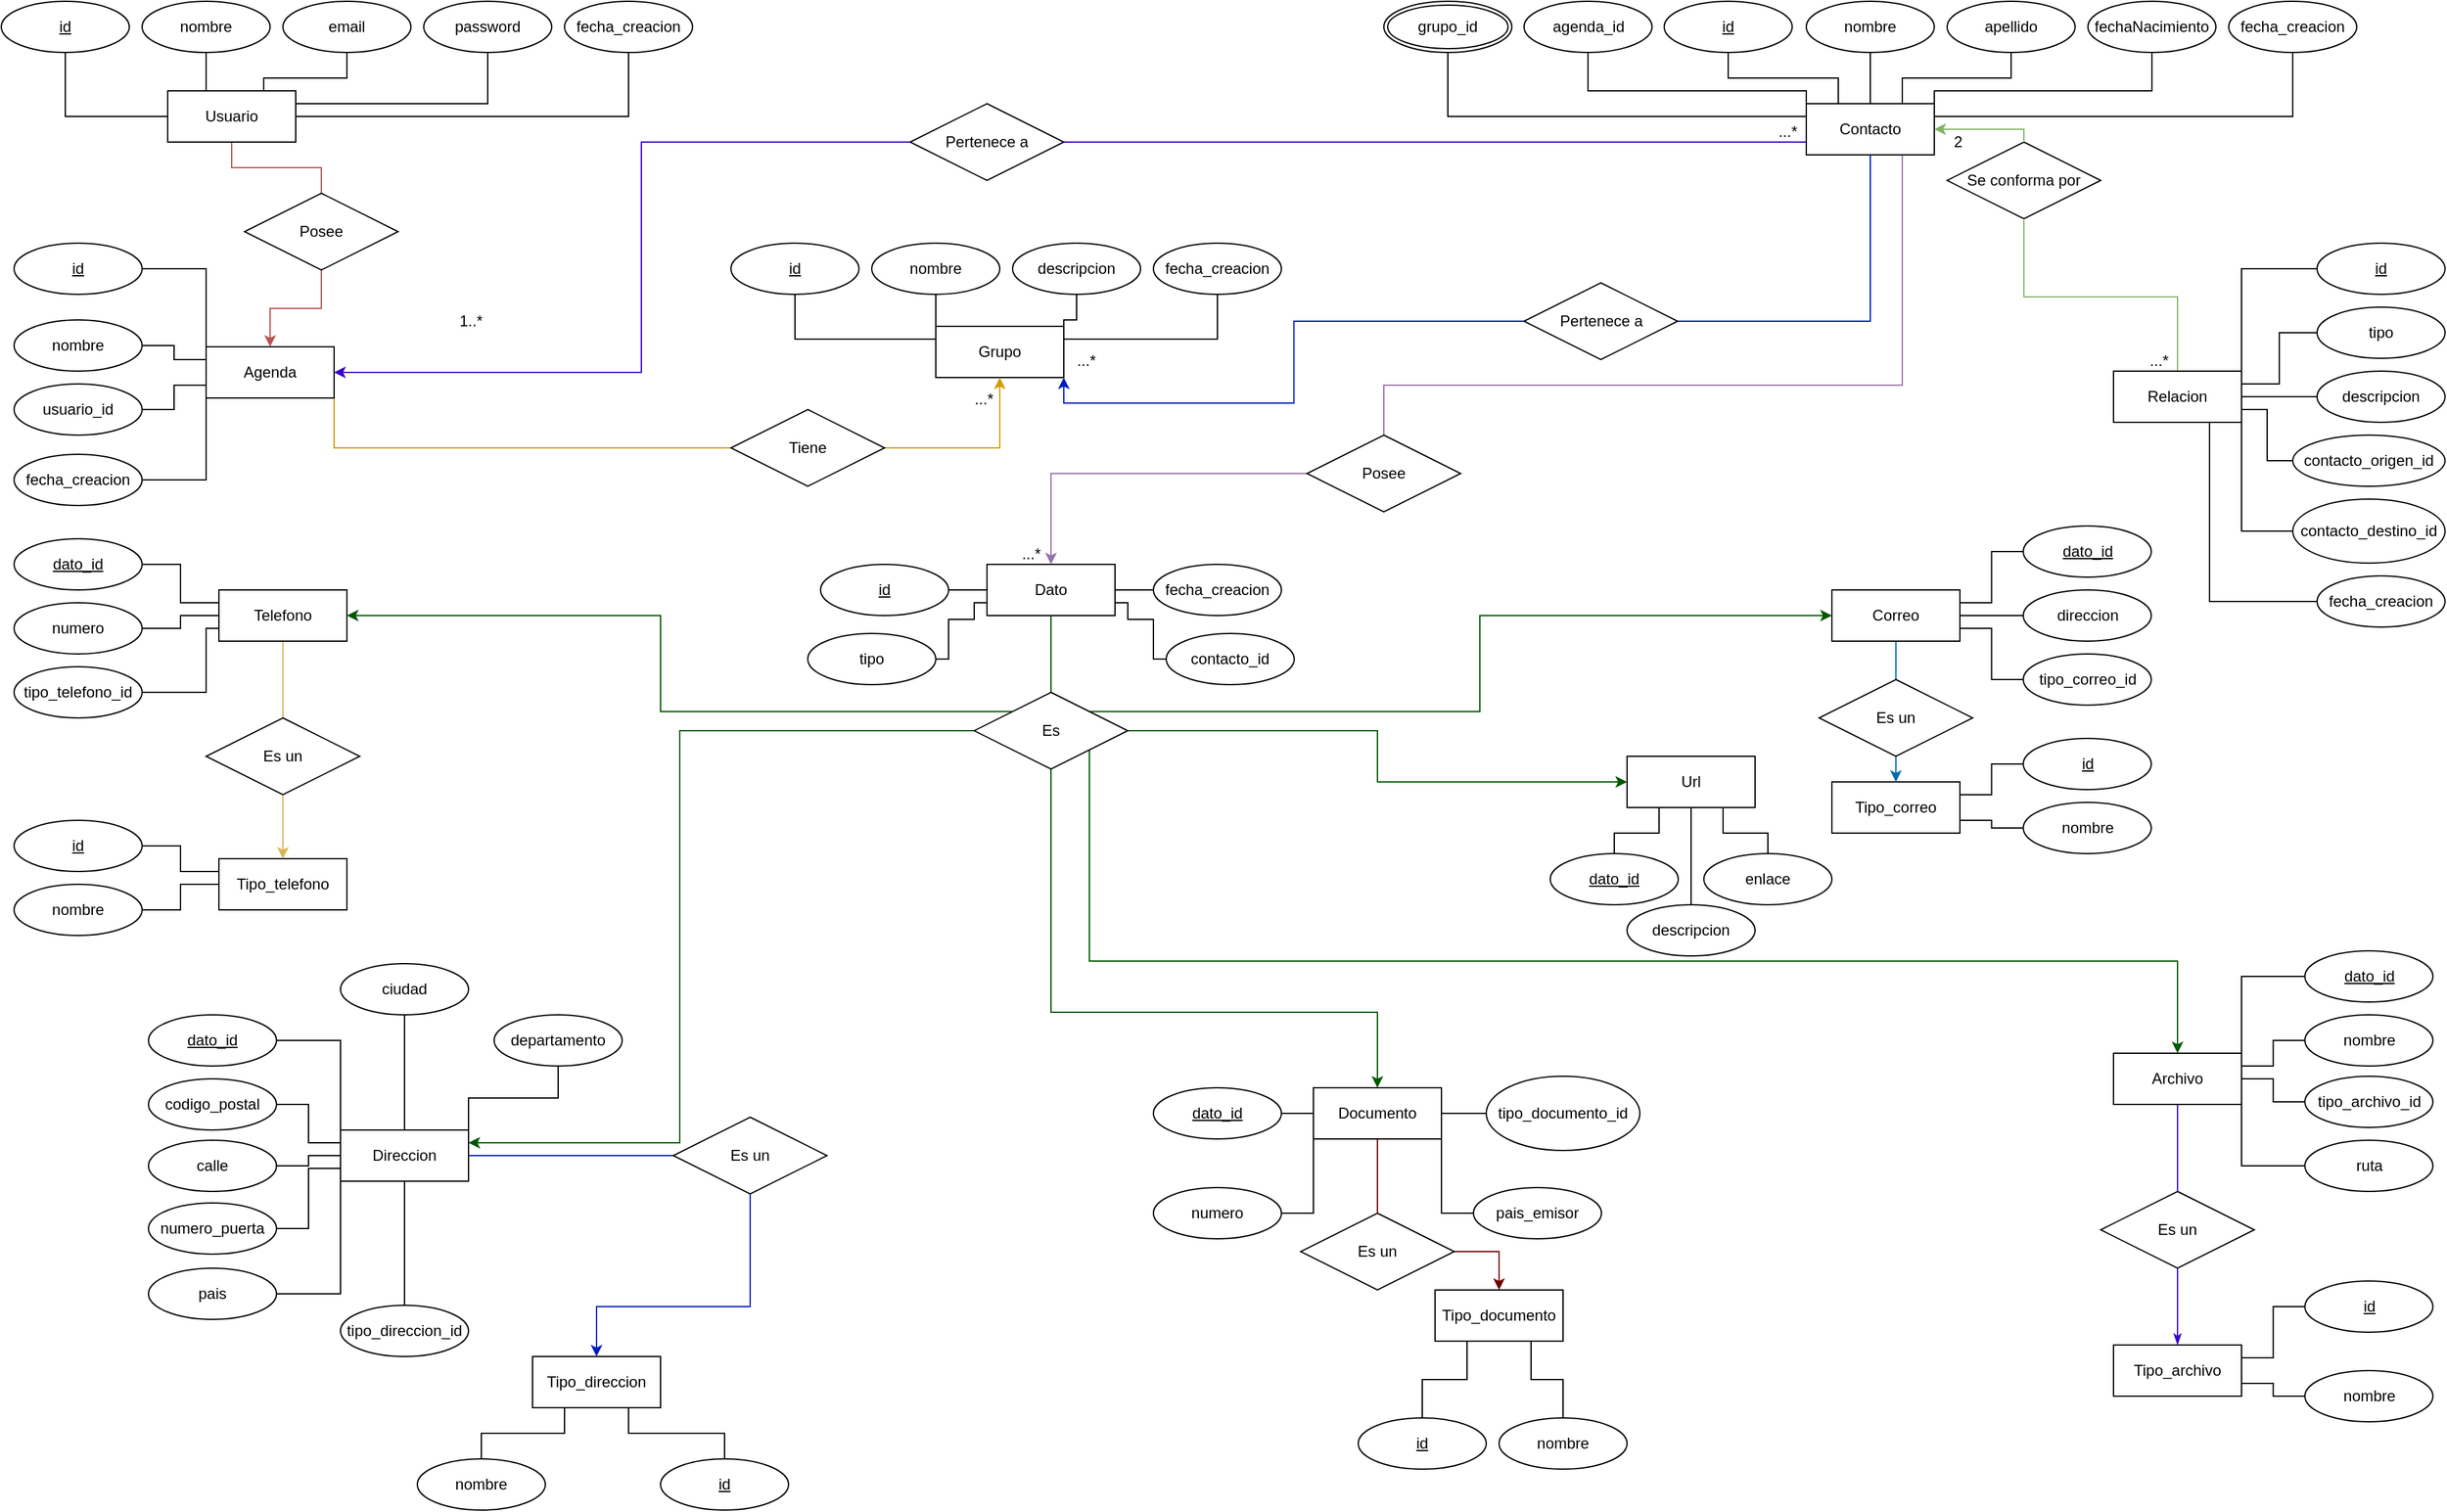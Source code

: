 <mxfile version="25.0.3">
  <diagram name="Página-1" id="xzADpgVo_dkYDp3r1AgU">
    <mxGraphModel dx="1366" dy="743" grid="1" gridSize="10" guides="1" tooltips="1" connect="1" arrows="1" fold="1" page="1" pageScale="1" pageWidth="1920" pageHeight="1200" math="0" shadow="0">
      <root>
        <mxCell id="0" />
        <mxCell id="1" parent="0" />
        <mxCell id="diiy5bji2r4iPWg2NNT_-10" style="edgeStyle=orthogonalEdgeStyle;rounded=0;orthogonalLoop=1;jettySize=auto;html=1;entryX=0.5;entryY=1;entryDx=0;entryDy=0;endArrow=none;endFill=0;" parent="1" source="diiy5bji2r4iPWg2NNT_-1" target="AHOMxlqq0fCrgZioV2p9-6" edge="1">
          <mxGeometry relative="1" as="geometry">
            <mxPoint x="190" y="60" as="targetPoint" />
          </mxGeometry>
        </mxCell>
        <mxCell id="diiy5bji2r4iPWg2NNT_-28" style="edgeStyle=orthogonalEdgeStyle;rounded=0;orthogonalLoop=1;jettySize=auto;html=1;exitX=0.5;exitY=1;exitDx=0;exitDy=0;endArrow=none;endFill=0;fillColor=#f8cecc;strokeColor=#b85450;" parent="1" source="diiy5bji2r4iPWg2NNT_-1" target="diiy5bji2r4iPWg2NNT_-27" edge="1">
          <mxGeometry relative="1" as="geometry" />
        </mxCell>
        <mxCell id="syevmmtqYLsKNkqVvPug-7" style="edgeStyle=orthogonalEdgeStyle;rounded=0;orthogonalLoop=1;jettySize=auto;html=1;exitX=0.25;exitY=0;exitDx=0;exitDy=0;entryX=0.5;entryY=1;entryDx=0;entryDy=0;endArrow=none;endFill=0;" edge="1" parent="1" source="diiy5bji2r4iPWg2NNT_-1" target="diiy5bji2r4iPWg2NNT_-5">
          <mxGeometry relative="1" as="geometry" />
        </mxCell>
        <mxCell id="syevmmtqYLsKNkqVvPug-9" style="edgeStyle=orthogonalEdgeStyle;rounded=0;orthogonalLoop=1;jettySize=auto;html=1;exitX=0.75;exitY=0;exitDx=0;exitDy=0;endArrow=none;endFill=0;" edge="1" parent="1" source="diiy5bji2r4iPWg2NNT_-1" target="diiy5bji2r4iPWg2NNT_-4">
          <mxGeometry relative="1" as="geometry">
            <Array as="points">
              <mxPoint x="205" y="70" />
              <mxPoint x="270" y="70" />
            </Array>
          </mxGeometry>
        </mxCell>
        <mxCell id="syevmmtqYLsKNkqVvPug-10" style="edgeStyle=orthogonalEdgeStyle;rounded=0;orthogonalLoop=1;jettySize=auto;html=1;exitX=1;exitY=0.25;exitDx=0;exitDy=0;entryX=0.5;entryY=1;entryDx=0;entryDy=0;endArrow=none;endFill=0;" edge="1" parent="1" source="diiy5bji2r4iPWg2NNT_-1" target="diiy5bji2r4iPWg2NNT_-3">
          <mxGeometry relative="1" as="geometry" />
        </mxCell>
        <mxCell id="syevmmtqYLsKNkqVvPug-11" style="edgeStyle=orthogonalEdgeStyle;rounded=0;orthogonalLoop=1;jettySize=auto;html=1;exitX=1;exitY=0.5;exitDx=0;exitDy=0;entryX=0.5;entryY=1;entryDx=0;entryDy=0;endArrow=none;endFill=0;" edge="1" parent="1" source="diiy5bji2r4iPWg2NNT_-1" target="ktZHlVTQB4umDeRRJF_m-5">
          <mxGeometry relative="1" as="geometry" />
        </mxCell>
        <mxCell id="diiy5bji2r4iPWg2NNT_-1" value="Usuario" style="whiteSpace=wrap;html=1;align=center;" parent="1" vertex="1">
          <mxGeometry x="130" y="80" width="100" height="40" as="geometry" />
        </mxCell>
        <mxCell id="diiy5bji2r4iPWg2NNT_-3" value="password" style="ellipse;whiteSpace=wrap;html=1;align=center;" parent="1" vertex="1">
          <mxGeometry x="330" y="10" width="100" height="40" as="geometry" />
        </mxCell>
        <mxCell id="diiy5bji2r4iPWg2NNT_-4" value="email" style="ellipse;whiteSpace=wrap;html=1;align=center;" parent="1" vertex="1">
          <mxGeometry x="220" y="10" width="100" height="40" as="geometry" />
        </mxCell>
        <mxCell id="diiy5bji2r4iPWg2NNT_-5" value="nombre" style="ellipse;whiteSpace=wrap;html=1;align=center;" parent="1" vertex="1">
          <mxGeometry x="110" y="10" width="100" height="40" as="geometry" />
        </mxCell>
        <mxCell id="ktZHlVTQB4umDeRRJF_m-36" style="edgeStyle=orthogonalEdgeStyle;rounded=0;orthogonalLoop=1;jettySize=auto;html=1;exitX=1;exitY=1;exitDx=0;exitDy=0;entryX=0;entryY=0.5;entryDx=0;entryDy=0;fillColor=#ffe6cc;strokeColor=#d79b00;endArrow=none;endFill=0;" parent="1" source="diiy5bji2r4iPWg2NNT_-18" target="ktZHlVTQB4umDeRRJF_m-35" edge="1">
          <mxGeometry relative="1" as="geometry" />
        </mxCell>
        <mxCell id="syevmmtqYLsKNkqVvPug-24" style="edgeStyle=orthogonalEdgeStyle;rounded=0;orthogonalLoop=1;jettySize=auto;html=1;exitX=0;exitY=0;exitDx=0;exitDy=0;entryX=1;entryY=0.5;entryDx=0;entryDy=0;endArrow=none;endFill=0;" edge="1" parent="1" source="diiy5bji2r4iPWg2NNT_-18" target="AHOMxlqq0fCrgZioV2p9-7">
          <mxGeometry relative="1" as="geometry" />
        </mxCell>
        <mxCell id="syevmmtqYLsKNkqVvPug-25" style="edgeStyle=orthogonalEdgeStyle;rounded=0;orthogonalLoop=1;jettySize=auto;html=1;exitX=0;exitY=0.25;exitDx=0;exitDy=0;entryX=1;entryY=0.5;entryDx=0;entryDy=0;endArrow=none;endFill=0;" edge="1" parent="1" source="diiy5bji2r4iPWg2NNT_-18" target="diiy5bji2r4iPWg2NNT_-22">
          <mxGeometry relative="1" as="geometry" />
        </mxCell>
        <mxCell id="syevmmtqYLsKNkqVvPug-26" style="edgeStyle=orthogonalEdgeStyle;rounded=0;orthogonalLoop=1;jettySize=auto;html=1;exitX=0;exitY=0.75;exitDx=0;exitDy=0;entryX=1;entryY=0.5;entryDx=0;entryDy=0;endArrow=none;endFill=0;" edge="1" parent="1" source="diiy5bji2r4iPWg2NNT_-18" target="diiy5bji2r4iPWg2NNT_-21">
          <mxGeometry relative="1" as="geometry" />
        </mxCell>
        <mxCell id="syevmmtqYLsKNkqVvPug-27" style="edgeStyle=orthogonalEdgeStyle;rounded=0;orthogonalLoop=1;jettySize=auto;html=1;exitX=0;exitY=1;exitDx=0;exitDy=0;entryX=1;entryY=0.5;entryDx=0;entryDy=0;endArrow=none;endFill=0;" edge="1" parent="1" source="diiy5bji2r4iPWg2NNT_-18" target="ktZHlVTQB4umDeRRJF_m-15">
          <mxGeometry relative="1" as="geometry" />
        </mxCell>
        <mxCell id="diiy5bji2r4iPWg2NNT_-18" value="Agenda" style="whiteSpace=wrap;html=1;align=center;" parent="1" vertex="1">
          <mxGeometry x="160" y="280" width="100" height="40" as="geometry" />
        </mxCell>
        <mxCell id="diiy5bji2r4iPWg2NNT_-21" value="usuario_id" style="ellipse;whiteSpace=wrap;html=1;align=center;" parent="1" vertex="1">
          <mxGeometry x="10" y="309" width="100" height="40" as="geometry" />
        </mxCell>
        <mxCell id="diiy5bji2r4iPWg2NNT_-22" value="nombre" style="ellipse;whiteSpace=wrap;html=1;align=center;" parent="1" vertex="1">
          <mxGeometry x="10" y="259" width="100" height="40" as="geometry" />
        </mxCell>
        <mxCell id="diiy5bji2r4iPWg2NNT_-29" style="edgeStyle=orthogonalEdgeStyle;rounded=0;orthogonalLoop=1;jettySize=auto;html=1;exitX=0.5;exitY=1;exitDx=0;exitDy=0;entryX=0.5;entryY=0;entryDx=0;entryDy=0;fillColor=#f8cecc;strokeColor=#b85450;" parent="1" source="diiy5bji2r4iPWg2NNT_-27" target="diiy5bji2r4iPWg2NNT_-18" edge="1">
          <mxGeometry relative="1" as="geometry" />
        </mxCell>
        <mxCell id="diiy5bji2r4iPWg2NNT_-27" value="Posee" style="shape=rhombus;perimeter=rhombusPerimeter;whiteSpace=wrap;html=1;align=center;" parent="1" vertex="1">
          <mxGeometry x="190" y="160" width="120" height="60" as="geometry" />
        </mxCell>
        <mxCell id="diiy5bji2r4iPWg2NNT_-33" value="1..*" style="resizable=0;html=1;whiteSpace=wrap;align=right;verticalAlign=bottom;" parent="1" connectable="0" vertex="1">
          <mxGeometry x="370.0" y="260.0" as="geometry">
            <mxPoint x="7" y="8" as="offset" />
          </mxGeometry>
        </mxCell>
        <mxCell id="ktZHlVTQB4umDeRRJF_m-45" style="edgeStyle=orthogonalEdgeStyle;rounded=0;orthogonalLoop=1;jettySize=auto;html=1;exitX=0.75;exitY=1;exitDx=0;exitDy=0;entryX=0.5;entryY=0;entryDx=0;entryDy=0;fillColor=#e1d5e7;strokeColor=#9673a6;endArrow=none;endFill=0;" parent="1" source="AHOMxlqq0fCrgZioV2p9-3" target="ktZHlVTQB4umDeRRJF_m-44" edge="1">
          <mxGeometry relative="1" as="geometry">
            <Array as="points">
              <mxPoint x="1485" y="310" />
              <mxPoint x="1080" y="310" />
            </Array>
          </mxGeometry>
        </mxCell>
        <mxCell id="syevmmtqYLsKNkqVvPug-15" style="edgeStyle=orthogonalEdgeStyle;rounded=0;orthogonalLoop=1;jettySize=auto;html=1;exitX=0.5;exitY=0;exitDx=0;exitDy=0;entryX=0.5;entryY=1;entryDx=0;entryDy=0;endArrow=none;endFill=0;" edge="1" parent="1" source="AHOMxlqq0fCrgZioV2p9-3" target="AHOMxlqq0fCrgZioV2p9-8">
          <mxGeometry relative="1" as="geometry" />
        </mxCell>
        <mxCell id="syevmmtqYLsKNkqVvPug-17" style="edgeStyle=orthogonalEdgeStyle;rounded=0;orthogonalLoop=1;jettySize=auto;html=1;exitX=0.25;exitY=0;exitDx=0;exitDy=0;entryX=0.5;entryY=1;entryDx=0;entryDy=0;endArrow=none;endFill=0;" edge="1" parent="1" source="AHOMxlqq0fCrgZioV2p9-3" target="AHOMxlqq0fCrgZioV2p9-5">
          <mxGeometry relative="1" as="geometry" />
        </mxCell>
        <mxCell id="syevmmtqYLsKNkqVvPug-18" style="edgeStyle=orthogonalEdgeStyle;rounded=0;orthogonalLoop=1;jettySize=auto;html=1;exitX=0.75;exitY=0;exitDx=0;exitDy=0;entryX=0.5;entryY=1;entryDx=0;entryDy=0;endArrow=none;endFill=0;" edge="1" parent="1" source="AHOMxlqq0fCrgZioV2p9-3" target="AHOMxlqq0fCrgZioV2p9-9">
          <mxGeometry relative="1" as="geometry" />
        </mxCell>
        <mxCell id="syevmmtqYLsKNkqVvPug-19" style="edgeStyle=orthogonalEdgeStyle;rounded=0;orthogonalLoop=1;jettySize=auto;html=1;exitX=1;exitY=0;exitDx=0;exitDy=0;endArrow=none;endFill=0;" edge="1" parent="1" source="AHOMxlqq0fCrgZioV2p9-3" target="AHOMxlqq0fCrgZioV2p9-11">
          <mxGeometry relative="1" as="geometry">
            <Array as="points">
              <mxPoint x="1510" y="80" />
              <mxPoint x="1680" y="80" />
            </Array>
          </mxGeometry>
        </mxCell>
        <mxCell id="syevmmtqYLsKNkqVvPug-20" style="edgeStyle=orthogonalEdgeStyle;rounded=0;orthogonalLoop=1;jettySize=auto;html=1;exitX=0;exitY=0;exitDx=0;exitDy=0;entryX=0.5;entryY=1;entryDx=0;entryDy=0;endArrow=none;endFill=0;" edge="1" parent="1" source="AHOMxlqq0fCrgZioV2p9-3" target="syevmmtqYLsKNkqVvPug-12">
          <mxGeometry relative="1" as="geometry">
            <Array as="points">
              <mxPoint x="1410" y="80" />
              <mxPoint x="1240" y="80" />
            </Array>
          </mxGeometry>
        </mxCell>
        <mxCell id="syevmmtqYLsKNkqVvPug-21" style="edgeStyle=orthogonalEdgeStyle;rounded=0;orthogonalLoop=1;jettySize=auto;html=1;exitX=1;exitY=0.25;exitDx=0;exitDy=0;entryX=0.5;entryY=1;entryDx=0;entryDy=0;endArrow=none;endFill=0;" edge="1" parent="1" source="AHOMxlqq0fCrgZioV2p9-3" target="ktZHlVTQB4umDeRRJF_m-4">
          <mxGeometry relative="1" as="geometry" />
        </mxCell>
        <mxCell id="syevmmtqYLsKNkqVvPug-22" style="edgeStyle=orthogonalEdgeStyle;rounded=0;orthogonalLoop=1;jettySize=auto;html=1;exitX=0;exitY=0.25;exitDx=0;exitDy=0;entryX=0.5;entryY=1;entryDx=0;entryDy=0;endArrow=none;endFill=0;" edge="1" parent="1" source="AHOMxlqq0fCrgZioV2p9-3" target="syevmmtqYLsKNkqVvPug-14">
          <mxGeometry relative="1" as="geometry" />
        </mxCell>
        <mxCell id="syevmmtqYLsKNkqVvPug-30" style="edgeStyle=orthogonalEdgeStyle;rounded=0;orthogonalLoop=1;jettySize=auto;html=1;exitX=0;exitY=0.75;exitDx=0;exitDy=0;fillColor=#6a00ff;strokeColor=#3700CC;endArrow=none;endFill=0;" edge="1" parent="1" source="AHOMxlqq0fCrgZioV2p9-3" target="GhxNdZzSaBzYZTnBA1cX-45">
          <mxGeometry relative="1" as="geometry" />
        </mxCell>
        <mxCell id="AHOMxlqq0fCrgZioV2p9-3" value="Contacto" style="whiteSpace=wrap;html=1;align=center;" parent="1" vertex="1">
          <mxGeometry x="1410" y="90" width="100" height="40" as="geometry" />
        </mxCell>
        <mxCell id="AHOMxlqq0fCrgZioV2p9-5" value="id" style="ellipse;whiteSpace=wrap;html=1;align=center;fontStyle=4;" parent="1" vertex="1">
          <mxGeometry x="1299" y="10" width="100" height="40" as="geometry" />
        </mxCell>
        <mxCell id="AHOMxlqq0fCrgZioV2p9-6" value="id" style="ellipse;whiteSpace=wrap;html=1;align=center;fontStyle=4;" parent="1" vertex="1">
          <mxGeometry y="10" width="100" height="40" as="geometry" />
        </mxCell>
        <mxCell id="AHOMxlqq0fCrgZioV2p9-7" value="id" style="ellipse;whiteSpace=wrap;html=1;align=center;fontStyle=4;" parent="1" vertex="1">
          <mxGeometry x="10" y="199" width="100" height="40" as="geometry" />
        </mxCell>
        <mxCell id="AHOMxlqq0fCrgZioV2p9-8" value="nombre" style="ellipse;whiteSpace=wrap;html=1;align=center;" parent="1" vertex="1">
          <mxGeometry x="1410" y="10" width="100" height="40" as="geometry" />
        </mxCell>
        <mxCell id="AHOMxlqq0fCrgZioV2p9-9" value="apellido" style="ellipse;whiteSpace=wrap;html=1;align=center;" parent="1" vertex="1">
          <mxGeometry x="1520" y="10" width="100" height="40" as="geometry" />
        </mxCell>
        <mxCell id="AHOMxlqq0fCrgZioV2p9-11" value="fechaNacimiento" style="ellipse;whiteSpace=wrap;html=1;align=center;" parent="1" vertex="1">
          <mxGeometry x="1630" y="10" width="100" height="40" as="geometry" />
        </mxCell>
        <mxCell id="AHOMxlqq0fCrgZioV2p9-44" style="edgeStyle=orthogonalEdgeStyle;rounded=0;orthogonalLoop=1;jettySize=auto;html=1;exitX=1;exitY=0;exitDx=0;exitDy=0;entryX=0;entryY=0.5;entryDx=0;entryDy=0;endArrow=none;endFill=0;" parent="1" source="AHOMxlqq0fCrgZioV2p9-26" target="AHOMxlqq0fCrgZioV2p9-39" edge="1">
          <mxGeometry relative="1" as="geometry" />
        </mxCell>
        <mxCell id="AHOMxlqq0fCrgZioV2p9-45" style="edgeStyle=orthogonalEdgeStyle;rounded=0;orthogonalLoop=1;jettySize=auto;html=1;exitX=1;exitY=0.25;exitDx=0;exitDy=0;entryX=0;entryY=0.5;entryDx=0;entryDy=0;endArrow=none;endFill=0;" parent="1" source="AHOMxlqq0fCrgZioV2p9-26" target="AHOMxlqq0fCrgZioV2p9-43" edge="1">
          <mxGeometry relative="1" as="geometry" />
        </mxCell>
        <mxCell id="AHOMxlqq0fCrgZioV2p9-46" style="edgeStyle=orthogonalEdgeStyle;rounded=0;orthogonalLoop=1;jettySize=auto;html=1;exitX=1;exitY=0.5;exitDx=0;exitDy=0;entryX=0;entryY=0.5;entryDx=0;entryDy=0;endArrow=none;endFill=0;" parent="1" source="AHOMxlqq0fCrgZioV2p9-26" target="AHOMxlqq0fCrgZioV2p9-42" edge="1">
          <mxGeometry relative="1" as="geometry" />
        </mxCell>
        <mxCell id="AHOMxlqq0fCrgZioV2p9-47" style="edgeStyle=orthogonalEdgeStyle;rounded=0;orthogonalLoop=1;jettySize=auto;html=1;exitX=1;exitY=0.75;exitDx=0;exitDy=0;entryX=0;entryY=0.5;entryDx=0;entryDy=0;endArrow=none;endFill=0;" parent="1" source="AHOMxlqq0fCrgZioV2p9-26" target="AHOMxlqq0fCrgZioV2p9-41" edge="1">
          <mxGeometry relative="1" as="geometry" />
        </mxCell>
        <mxCell id="AHOMxlqq0fCrgZioV2p9-48" style="edgeStyle=orthogonalEdgeStyle;rounded=0;orthogonalLoop=1;jettySize=auto;html=1;exitX=1;exitY=1;exitDx=0;exitDy=0;entryX=0;entryY=0.5;entryDx=0;entryDy=0;endArrow=none;endFill=0;" parent="1" source="AHOMxlqq0fCrgZioV2p9-26" target="AHOMxlqq0fCrgZioV2p9-40" edge="1">
          <mxGeometry relative="1" as="geometry" />
        </mxCell>
        <mxCell id="ktZHlVTQB4umDeRRJF_m-17" style="edgeStyle=orthogonalEdgeStyle;rounded=0;orthogonalLoop=1;jettySize=auto;html=1;exitX=0.75;exitY=1;exitDx=0;exitDy=0;entryX=0;entryY=0.5;entryDx=0;entryDy=0;endArrow=none;endFill=0;" parent="1" source="AHOMxlqq0fCrgZioV2p9-26" target="ktZHlVTQB4umDeRRJF_m-16" edge="1">
          <mxGeometry relative="1" as="geometry" />
        </mxCell>
        <mxCell id="GhxNdZzSaBzYZTnBA1cX-44" style="edgeStyle=orthogonalEdgeStyle;rounded=0;orthogonalLoop=1;jettySize=auto;html=1;exitX=0.5;exitY=0;exitDx=0;exitDy=0;entryX=0.5;entryY=1;entryDx=0;entryDy=0;endArrow=none;endFill=0;fillColor=#d5e8d4;strokeColor=#82b366;" parent="1" source="AHOMxlqq0fCrgZioV2p9-26" edge="1">
          <mxGeometry relative="1" as="geometry">
            <Array as="points">
              <mxPoint x="1700" y="241" />
              <mxPoint x="1580" y="241" />
            </Array>
            <mxPoint x="1650" y="320" as="sourcePoint" />
            <mxPoint x="1580" y="181" as="targetPoint" />
          </mxGeometry>
        </mxCell>
        <mxCell id="AHOMxlqq0fCrgZioV2p9-26" value="Relacion" style="whiteSpace=wrap;html=1;align=center;" parent="1" vertex="1">
          <mxGeometry x="1650" y="299" width="100" height="40" as="geometry" />
        </mxCell>
        <mxCell id="AHOMxlqq0fCrgZioV2p9-38" value="Se conforma por" style="shape=rhombus;perimeter=rhombusPerimeter;whiteSpace=wrap;html=1;align=center;" parent="1" vertex="1">
          <mxGeometry x="1520" y="120" width="120" height="60" as="geometry" />
        </mxCell>
        <mxCell id="AHOMxlqq0fCrgZioV2p9-39" value="id" style="ellipse;whiteSpace=wrap;html=1;align=center;fontStyle=4;" parent="1" vertex="1">
          <mxGeometry x="1809" y="199" width="100" height="40" as="geometry" />
        </mxCell>
        <mxCell id="AHOMxlqq0fCrgZioV2p9-40" value="contacto_destino_id" style="ellipse;whiteSpace=wrap;html=1;align=center;" parent="1" vertex="1">
          <mxGeometry x="1790" y="399" width="119" height="50" as="geometry" />
        </mxCell>
        <mxCell id="AHOMxlqq0fCrgZioV2p9-41" value="contacto_origen_id" style="ellipse;whiteSpace=wrap;html=1;align=center;" parent="1" vertex="1">
          <mxGeometry x="1790" y="349" width="119" height="40" as="geometry" />
        </mxCell>
        <mxCell id="AHOMxlqq0fCrgZioV2p9-42" value="descripcion" style="ellipse;whiteSpace=wrap;html=1;align=center;" parent="1" vertex="1">
          <mxGeometry x="1809" y="299" width="100" height="40" as="geometry" />
        </mxCell>
        <mxCell id="AHOMxlqq0fCrgZioV2p9-43" value="tipo" style="ellipse;whiteSpace=wrap;html=1;align=center;" parent="1" vertex="1">
          <mxGeometry x="1809" y="249" width="100" height="40" as="geometry" />
        </mxCell>
        <mxCell id="ktZHlVTQB4umDeRRJF_m-4" value="fecha_creacion" style="ellipse;whiteSpace=wrap;html=1;align=center;" parent="1" vertex="1">
          <mxGeometry x="1740" y="10" width="100" height="40" as="geometry" />
        </mxCell>
        <mxCell id="ktZHlVTQB4umDeRRJF_m-5" value="fecha_creacion" style="ellipse;whiteSpace=wrap;html=1;align=center;" parent="1" vertex="1">
          <mxGeometry x="440" y="10" width="100" height="40" as="geometry" />
        </mxCell>
        <mxCell id="ktZHlVTQB4umDeRRJF_m-13" value="...&lt;span style=&quot;background-color: initial;&quot;&gt;*&lt;/span&gt;" style="resizable=0;html=1;whiteSpace=wrap;align=right;verticalAlign=bottom;" parent="1" connectable="0" vertex="1">
          <mxGeometry x="1560.0" y="299.0" as="geometry">
            <mxPoint x="134" as="offset" />
          </mxGeometry>
        </mxCell>
        <mxCell id="ktZHlVTQB4umDeRRJF_m-14" value="2" style="resizable=0;html=1;whiteSpace=wrap;align=right;verticalAlign=bottom;" parent="1" connectable="0" vertex="1">
          <mxGeometry x="1510.0" y="120.0" as="geometry">
            <mxPoint x="23" y="8" as="offset" />
          </mxGeometry>
        </mxCell>
        <mxCell id="ktZHlVTQB4umDeRRJF_m-15" value="fecha_creacion" style="ellipse;whiteSpace=wrap;html=1;align=center;" parent="1" vertex="1">
          <mxGeometry x="10" y="364" width="100" height="40" as="geometry" />
        </mxCell>
        <mxCell id="ktZHlVTQB4umDeRRJF_m-16" value="fecha_creacion" style="ellipse;whiteSpace=wrap;html=1;align=center;" parent="1" vertex="1">
          <mxGeometry x="1809" y="459" width="100" height="40" as="geometry" />
        </mxCell>
        <mxCell id="ktZHlVTQB4umDeRRJF_m-30" style="edgeStyle=orthogonalEdgeStyle;rounded=0;orthogonalLoop=1;jettySize=auto;html=1;exitX=0;exitY=0.25;exitDx=0;exitDy=0;entryX=0.5;entryY=1;entryDx=0;entryDy=0;endArrow=none;endFill=0;" parent="1" source="ktZHlVTQB4umDeRRJF_m-23" target="ktZHlVTQB4umDeRRJF_m-28" edge="1">
          <mxGeometry relative="1" as="geometry" />
        </mxCell>
        <mxCell id="ktZHlVTQB4umDeRRJF_m-31" style="edgeStyle=orthogonalEdgeStyle;rounded=0;orthogonalLoop=1;jettySize=auto;html=1;exitX=1;exitY=0.25;exitDx=0;exitDy=0;entryX=0.5;entryY=1;entryDx=0;entryDy=0;endArrow=none;endFill=0;" parent="1" source="ktZHlVTQB4umDeRRJF_m-23" target="ktZHlVTQB4umDeRRJF_m-29" edge="1">
          <mxGeometry relative="1" as="geometry" />
        </mxCell>
        <mxCell id="ktZHlVTQB4umDeRRJF_m-33" style="edgeStyle=orthogonalEdgeStyle;rounded=0;orthogonalLoop=1;jettySize=auto;html=1;exitX=1;exitY=0;exitDx=0;exitDy=0;entryX=0.5;entryY=1;entryDx=0;entryDy=0;endArrow=none;endFill=0;" parent="1" source="ktZHlVTQB4umDeRRJF_m-23" target="ktZHlVTQB4umDeRRJF_m-26" edge="1">
          <mxGeometry relative="1" as="geometry">
            <Array as="points">
              <mxPoint x="830" y="259" />
              <mxPoint x="840" y="259" />
            </Array>
          </mxGeometry>
        </mxCell>
        <mxCell id="ktZHlVTQB4umDeRRJF_m-34" style="edgeStyle=orthogonalEdgeStyle;rounded=0;orthogonalLoop=1;jettySize=auto;html=1;exitX=0;exitY=0;exitDx=0;exitDy=0;entryX=0.5;entryY=1;entryDx=0;entryDy=0;endArrow=none;endFill=0;" parent="1" source="ktZHlVTQB4umDeRRJF_m-23" target="ktZHlVTQB4umDeRRJF_m-24" edge="1">
          <mxGeometry relative="1" as="geometry" />
        </mxCell>
        <mxCell id="syevmmtqYLsKNkqVvPug-28" style="edgeStyle=orthogonalEdgeStyle;rounded=0;orthogonalLoop=1;jettySize=auto;html=1;exitX=1;exitY=1;exitDx=0;exitDy=0;entryX=0;entryY=0.5;entryDx=0;entryDy=0;startArrow=classic;startFill=1;endArrow=none;endFill=0;fillColor=#0050ef;strokeColor=#001DBC;" edge="1" parent="1" source="ktZHlVTQB4umDeRRJF_m-23" target="ktZHlVTQB4umDeRRJF_m-39">
          <mxGeometry relative="1" as="geometry" />
        </mxCell>
        <mxCell id="ktZHlVTQB4umDeRRJF_m-23" value="Grupo" style="whiteSpace=wrap;html=1;align=center;" parent="1" vertex="1">
          <mxGeometry x="730" y="264" width="100" height="40" as="geometry" />
        </mxCell>
        <mxCell id="ktZHlVTQB4umDeRRJF_m-24" value="nombre" style="ellipse;whiteSpace=wrap;html=1;align=center;" parent="1" vertex="1">
          <mxGeometry x="680" y="199" width="100" height="40" as="geometry" />
        </mxCell>
        <mxCell id="ktZHlVTQB4umDeRRJF_m-26" value="descripcion" style="ellipse;whiteSpace=wrap;html=1;align=center;" parent="1" vertex="1">
          <mxGeometry x="790" y="199" width="100" height="40" as="geometry" />
        </mxCell>
        <mxCell id="ktZHlVTQB4umDeRRJF_m-28" value="id" style="ellipse;whiteSpace=wrap;html=1;align=center;fontStyle=4;" parent="1" vertex="1">
          <mxGeometry x="570" y="199" width="100" height="40" as="geometry" />
        </mxCell>
        <mxCell id="ktZHlVTQB4umDeRRJF_m-29" value="fecha_creacion" style="ellipse;whiteSpace=wrap;html=1;align=center;" parent="1" vertex="1">
          <mxGeometry x="900" y="199" width="100" height="40" as="geometry" />
        </mxCell>
        <mxCell id="ktZHlVTQB4umDeRRJF_m-37" style="edgeStyle=orthogonalEdgeStyle;rounded=0;orthogonalLoop=1;jettySize=auto;html=1;exitX=1;exitY=0.5;exitDx=0;exitDy=0;entryX=0.5;entryY=1;entryDx=0;entryDy=0;fillColor=#ffe6cc;strokeColor=#d79b00;" parent="1" source="ktZHlVTQB4umDeRRJF_m-35" target="ktZHlVTQB4umDeRRJF_m-23" edge="1">
          <mxGeometry relative="1" as="geometry" />
        </mxCell>
        <mxCell id="ktZHlVTQB4umDeRRJF_m-35" value="Tiene" style="shape=rhombus;perimeter=rhombusPerimeter;whiteSpace=wrap;html=1;align=center;" parent="1" vertex="1">
          <mxGeometry x="570" y="329" width="120" height="60" as="geometry" />
        </mxCell>
        <mxCell id="syevmmtqYLsKNkqVvPug-29" style="edgeStyle=orthogonalEdgeStyle;rounded=0;orthogonalLoop=1;jettySize=auto;html=1;exitX=1;exitY=0.5;exitDx=0;exitDy=0;entryX=0.5;entryY=1;entryDx=0;entryDy=0;endArrow=none;endFill=0;fillColor=#0050ef;strokeColor=#001DBC;" edge="1" parent="1" source="ktZHlVTQB4umDeRRJF_m-39" target="AHOMxlqq0fCrgZioV2p9-3">
          <mxGeometry relative="1" as="geometry" />
        </mxCell>
        <mxCell id="ktZHlVTQB4umDeRRJF_m-39" value="Pertenece a" style="shape=rhombus;perimeter=rhombusPerimeter;whiteSpace=wrap;html=1;align=center;" parent="1" vertex="1">
          <mxGeometry x="1189.5" y="230" width="120" height="60" as="geometry" />
        </mxCell>
        <mxCell id="ktZHlVTQB4umDeRRJF_m-52" style="edgeStyle=orthogonalEdgeStyle;rounded=0;orthogonalLoop=1;jettySize=auto;html=1;exitX=0;exitY=0.5;exitDx=0;exitDy=0;entryX=1;entryY=0.5;entryDx=0;entryDy=0;endArrow=none;endFill=0;" parent="1" source="ktZHlVTQB4umDeRRJF_m-43" target="ktZHlVTQB4umDeRRJF_m-48" edge="1">
          <mxGeometry relative="1" as="geometry" />
        </mxCell>
        <mxCell id="ktZHlVTQB4umDeRRJF_m-53" style="edgeStyle=orthogonalEdgeStyle;rounded=0;orthogonalLoop=1;jettySize=auto;html=1;exitX=0;exitY=0.75;exitDx=0;exitDy=0;entryX=1;entryY=0.5;entryDx=0;entryDy=0;endArrow=none;endFill=0;" parent="1" source="ktZHlVTQB4umDeRRJF_m-43" target="ktZHlVTQB4umDeRRJF_m-50" edge="1">
          <mxGeometry relative="1" as="geometry">
            <Array as="points">
              <mxPoint x="760" y="480" />
              <mxPoint x="760" y="493" />
              <mxPoint x="740" y="493" />
            </Array>
          </mxGeometry>
        </mxCell>
        <mxCell id="ktZHlVTQB4umDeRRJF_m-54" style="edgeStyle=orthogonalEdgeStyle;rounded=0;orthogonalLoop=1;jettySize=auto;html=1;exitX=1;exitY=0.5;exitDx=0;exitDy=0;entryX=0;entryY=0.5;entryDx=0;entryDy=0;endArrow=none;endFill=0;" parent="1" source="ktZHlVTQB4umDeRRJF_m-43" target="ktZHlVTQB4umDeRRJF_m-49" edge="1">
          <mxGeometry relative="1" as="geometry" />
        </mxCell>
        <mxCell id="ktZHlVTQB4umDeRRJF_m-55" style="edgeStyle=orthogonalEdgeStyle;rounded=0;orthogonalLoop=1;jettySize=auto;html=1;exitX=1;exitY=0.75;exitDx=0;exitDy=0;entryX=0;entryY=0.5;entryDx=0;entryDy=0;endArrow=none;endFill=0;" parent="1" source="ktZHlVTQB4umDeRRJF_m-43" target="ktZHlVTQB4umDeRRJF_m-51" edge="1">
          <mxGeometry relative="1" as="geometry">
            <Array as="points">
              <mxPoint x="880" y="480" />
              <mxPoint x="880" y="493" />
              <mxPoint x="900" y="493" />
            </Array>
          </mxGeometry>
        </mxCell>
        <mxCell id="ktZHlVTQB4umDeRRJF_m-75" style="edgeStyle=orthogonalEdgeStyle;rounded=0;orthogonalLoop=1;jettySize=auto;html=1;exitX=0.5;exitY=1;exitDx=0;exitDy=0;entryX=0.5;entryY=0;entryDx=0;entryDy=0;fillColor=#008a00;strokeColor=#005700;endArrow=none;endFill=0;" parent="1" source="ktZHlVTQB4umDeRRJF_m-43" target="ktZHlVTQB4umDeRRJF_m-74" edge="1">
          <mxGeometry relative="1" as="geometry" />
        </mxCell>
        <mxCell id="ktZHlVTQB4umDeRRJF_m-43" value="Dato" style="whiteSpace=wrap;html=1;align=center;" parent="1" vertex="1">
          <mxGeometry x="770" y="450" width="100" height="40" as="geometry" />
        </mxCell>
        <mxCell id="ktZHlVTQB4umDeRRJF_m-47" style="edgeStyle=orthogonalEdgeStyle;rounded=0;orthogonalLoop=1;jettySize=auto;html=1;exitX=0;exitY=0.5;exitDx=0;exitDy=0;entryX=0.5;entryY=0;entryDx=0;entryDy=0;fillColor=#e1d5e7;strokeColor=#9673a6;" parent="1" source="ktZHlVTQB4umDeRRJF_m-44" target="ktZHlVTQB4umDeRRJF_m-43" edge="1">
          <mxGeometry relative="1" as="geometry" />
        </mxCell>
        <mxCell id="ktZHlVTQB4umDeRRJF_m-44" value="Posee" style="shape=rhombus;perimeter=rhombusPerimeter;whiteSpace=wrap;html=1;align=center;" parent="1" vertex="1">
          <mxGeometry x="1020" y="349" width="120" height="60" as="geometry" />
        </mxCell>
        <mxCell id="ktZHlVTQB4umDeRRJF_m-48" value="id" style="ellipse;whiteSpace=wrap;html=1;align=center;fontStyle=4;" parent="1" vertex="1">
          <mxGeometry x="640" y="450" width="100" height="40" as="geometry" />
        </mxCell>
        <mxCell id="ktZHlVTQB4umDeRRJF_m-49" value="fecha_creacion" style="ellipse;whiteSpace=wrap;html=1;align=center;" parent="1" vertex="1">
          <mxGeometry x="900" y="450" width="100" height="40" as="geometry" />
        </mxCell>
        <mxCell id="ktZHlVTQB4umDeRRJF_m-50" value="tipo" style="ellipse;whiteSpace=wrap;html=1;align=center;" parent="1" vertex="1">
          <mxGeometry x="630" y="504" width="100" height="40" as="geometry" />
        </mxCell>
        <mxCell id="ktZHlVTQB4umDeRRJF_m-51" value="contacto_id" style="ellipse;whiteSpace=wrap;html=1;align=center;" parent="1" vertex="1">
          <mxGeometry x="910" y="504" width="100" height="40" as="geometry" />
        </mxCell>
        <mxCell id="ktZHlVTQB4umDeRRJF_m-61" style="edgeStyle=orthogonalEdgeStyle;rounded=0;orthogonalLoop=1;jettySize=auto;html=1;exitX=0;exitY=0.25;exitDx=0;exitDy=0;entryX=1;entryY=0.5;entryDx=0;entryDy=0;endArrow=none;endFill=0;" parent="1" source="ktZHlVTQB4umDeRRJF_m-56" target="ktZHlVTQB4umDeRRJF_m-58" edge="1">
          <mxGeometry relative="1" as="geometry" />
        </mxCell>
        <mxCell id="ktZHlVTQB4umDeRRJF_m-62" style="edgeStyle=orthogonalEdgeStyle;rounded=0;orthogonalLoop=1;jettySize=auto;html=1;exitX=0;exitY=0.5;exitDx=0;exitDy=0;entryX=1;entryY=0.5;entryDx=0;entryDy=0;endArrow=none;endFill=0;" parent="1" source="ktZHlVTQB4umDeRRJF_m-56" target="ktZHlVTQB4umDeRRJF_m-59" edge="1">
          <mxGeometry relative="1" as="geometry" />
        </mxCell>
        <mxCell id="ktZHlVTQB4umDeRRJF_m-63" style="edgeStyle=orthogonalEdgeStyle;rounded=0;orthogonalLoop=1;jettySize=auto;html=1;exitX=0;exitY=0.75;exitDx=0;exitDy=0;entryX=1;entryY=0.5;entryDx=0;entryDy=0;endArrow=none;endFill=0;" parent="1" source="ktZHlVTQB4umDeRRJF_m-56" target="ktZHlVTQB4umDeRRJF_m-60" edge="1">
          <mxGeometry relative="1" as="geometry">
            <Array as="points">
              <mxPoint x="160" y="500" />
              <mxPoint x="160" y="550" />
            </Array>
          </mxGeometry>
        </mxCell>
        <mxCell id="ktZHlVTQB4umDeRRJF_m-72" style="edgeStyle=orthogonalEdgeStyle;rounded=0;orthogonalLoop=1;jettySize=auto;html=1;exitX=0.5;exitY=1;exitDx=0;exitDy=0;endArrow=none;endFill=0;fillColor=#fff2cc;strokeColor=#d6b656;" parent="1" source="ktZHlVTQB4umDeRRJF_m-56" target="ktZHlVTQB4umDeRRJF_m-71" edge="1">
          <mxGeometry relative="1" as="geometry" />
        </mxCell>
        <mxCell id="ktZHlVTQB4umDeRRJF_m-56" value="Telefono" style="whiteSpace=wrap;html=1;align=center;" parent="1" vertex="1">
          <mxGeometry x="170" y="470" width="100" height="40" as="geometry" />
        </mxCell>
        <mxCell id="ktZHlVTQB4umDeRRJF_m-58" value="dato_id" style="ellipse;whiteSpace=wrap;html=1;align=center;fontStyle=4;" parent="1" vertex="1">
          <mxGeometry x="10" y="430" width="100" height="40" as="geometry" />
        </mxCell>
        <mxCell id="ktZHlVTQB4umDeRRJF_m-59" value="numero" style="ellipse;whiteSpace=wrap;html=1;align=center;" parent="1" vertex="1">
          <mxGeometry x="10" y="480" width="100" height="40" as="geometry" />
        </mxCell>
        <mxCell id="ktZHlVTQB4umDeRRJF_m-60" value="tipo_telefono_id" style="ellipse;whiteSpace=wrap;html=1;align=center;" parent="1" vertex="1">
          <mxGeometry x="10" y="530" width="100" height="40" as="geometry" />
        </mxCell>
        <mxCell id="ktZHlVTQB4umDeRRJF_m-64" style="edgeStyle=orthogonalEdgeStyle;rounded=0;orthogonalLoop=1;jettySize=auto;html=1;exitX=0;exitY=0.25;exitDx=0;exitDy=0;entryX=1;entryY=0.5;entryDx=0;entryDy=0;endArrow=none;endFill=0;" parent="1" source="ktZHlVTQB4umDeRRJF_m-67" target="ktZHlVTQB4umDeRRJF_m-68" edge="1">
          <mxGeometry relative="1" as="geometry" />
        </mxCell>
        <mxCell id="ktZHlVTQB4umDeRRJF_m-65" style="edgeStyle=orthogonalEdgeStyle;rounded=0;orthogonalLoop=1;jettySize=auto;html=1;exitX=0;exitY=0.5;exitDx=0;exitDy=0;entryX=1;entryY=0.5;entryDx=0;entryDy=0;endArrow=none;endFill=0;" parent="1" source="ktZHlVTQB4umDeRRJF_m-67" target="ktZHlVTQB4umDeRRJF_m-69" edge="1">
          <mxGeometry relative="1" as="geometry" />
        </mxCell>
        <mxCell id="ktZHlVTQB4umDeRRJF_m-67" value="Tipo_telefono" style="whiteSpace=wrap;html=1;align=center;" parent="1" vertex="1">
          <mxGeometry x="170" y="680" width="100" height="40" as="geometry" />
        </mxCell>
        <mxCell id="ktZHlVTQB4umDeRRJF_m-68" value="id" style="ellipse;whiteSpace=wrap;html=1;align=center;fontStyle=4;" parent="1" vertex="1">
          <mxGeometry x="10" y="650" width="100" height="40" as="geometry" />
        </mxCell>
        <mxCell id="ktZHlVTQB4umDeRRJF_m-69" value="nombre" style="ellipse;whiteSpace=wrap;html=1;align=center;" parent="1" vertex="1">
          <mxGeometry x="10" y="700" width="100" height="40" as="geometry" />
        </mxCell>
        <mxCell id="ktZHlVTQB4umDeRRJF_m-73" style="edgeStyle=orthogonalEdgeStyle;rounded=0;orthogonalLoop=1;jettySize=auto;html=1;exitX=0.5;exitY=1;exitDx=0;exitDy=0;entryX=0.5;entryY=0;entryDx=0;entryDy=0;fillColor=#fff2cc;strokeColor=#d6b656;" parent="1" source="ktZHlVTQB4umDeRRJF_m-71" target="ktZHlVTQB4umDeRRJF_m-67" edge="1">
          <mxGeometry relative="1" as="geometry" />
        </mxCell>
        <mxCell id="ktZHlVTQB4umDeRRJF_m-71" value="Es un" style="shape=rhombus;perimeter=rhombusPerimeter;whiteSpace=wrap;html=1;align=center;" parent="1" vertex="1">
          <mxGeometry x="160" y="570" width="120" height="60" as="geometry" />
        </mxCell>
        <mxCell id="syevmmtqYLsKNkqVvPug-48" style="edgeStyle=orthogonalEdgeStyle;rounded=0;orthogonalLoop=1;jettySize=auto;html=1;exitX=0;exitY=0;exitDx=0;exitDy=0;entryX=1;entryY=0.5;entryDx=0;entryDy=0;fillColor=#008a00;strokeColor=#005700;" edge="1" parent="1" source="ktZHlVTQB4umDeRRJF_m-74" target="ktZHlVTQB4umDeRRJF_m-56">
          <mxGeometry relative="1" as="geometry" />
        </mxCell>
        <mxCell id="syevmmtqYLsKNkqVvPug-49" style="edgeStyle=orthogonalEdgeStyle;rounded=0;orthogonalLoop=1;jettySize=auto;html=1;exitX=1;exitY=0;exitDx=0;exitDy=0;entryX=0;entryY=0.5;entryDx=0;entryDy=0;fillColor=#008a00;strokeColor=#005700;" edge="1" parent="1" source="ktZHlVTQB4umDeRRJF_m-74" target="ktZHlVTQB4umDeRRJF_m-89">
          <mxGeometry relative="1" as="geometry" />
        </mxCell>
        <mxCell id="syevmmtqYLsKNkqVvPug-50" style="edgeStyle=orthogonalEdgeStyle;rounded=0;orthogonalLoop=1;jettySize=auto;html=1;exitX=1;exitY=0.5;exitDx=0;exitDy=0;entryX=0;entryY=0.5;entryDx=0;entryDy=0;fillColor=#008a00;strokeColor=#005700;" edge="1" parent="1" source="ktZHlVTQB4umDeRRJF_m-74" target="ktZHlVTQB4umDeRRJF_m-80">
          <mxGeometry relative="1" as="geometry" />
        </mxCell>
        <mxCell id="syevmmtqYLsKNkqVvPug-51" style="edgeStyle=orthogonalEdgeStyle;rounded=0;orthogonalLoop=1;jettySize=auto;html=1;exitX=1;exitY=1;exitDx=0;exitDy=0;entryX=0.5;entryY=0;entryDx=0;entryDy=0;fillColor=#008a00;strokeColor=#005700;" edge="1" parent="1" source="ktZHlVTQB4umDeRRJF_m-74" target="GhxNdZzSaBzYZTnBA1cX-1">
          <mxGeometry relative="1" as="geometry">
            <Array as="points">
              <mxPoint x="850" y="760" />
              <mxPoint x="1700" y="760" />
            </Array>
          </mxGeometry>
        </mxCell>
        <mxCell id="syevmmtqYLsKNkqVvPug-52" style="edgeStyle=orthogonalEdgeStyle;rounded=0;orthogonalLoop=1;jettySize=auto;html=1;exitX=0.5;exitY=1;exitDx=0;exitDy=0;entryX=0.5;entryY=0;entryDx=0;entryDy=0;fillColor=#008a00;strokeColor=#005700;" edge="1" parent="1" source="ktZHlVTQB4umDeRRJF_m-74" target="GhxNdZzSaBzYZTnBA1cX-15">
          <mxGeometry relative="1" as="geometry">
            <Array as="points">
              <mxPoint x="820" y="800" />
              <mxPoint x="1075" y="800" />
            </Array>
          </mxGeometry>
        </mxCell>
        <mxCell id="syevmmtqYLsKNkqVvPug-53" style="edgeStyle=orthogonalEdgeStyle;rounded=0;orthogonalLoop=1;jettySize=auto;html=1;exitX=0;exitY=0.5;exitDx=0;exitDy=0;entryX=1;entryY=0.25;entryDx=0;entryDy=0;fillColor=#008a00;strokeColor=#005700;" edge="1" parent="1" source="ktZHlVTQB4umDeRRJF_m-74" target="ktZHlVTQB4umDeRRJF_m-111">
          <mxGeometry relative="1" as="geometry">
            <Array as="points">
              <mxPoint x="530" y="580" />
              <mxPoint x="530" y="902" />
            </Array>
          </mxGeometry>
        </mxCell>
        <mxCell id="ktZHlVTQB4umDeRRJF_m-74" value="Es" style="shape=rhombus;perimeter=rhombusPerimeter;whiteSpace=wrap;html=1;align=center;" parent="1" vertex="1">
          <mxGeometry x="760" y="550" width="120" height="60" as="geometry" />
        </mxCell>
        <mxCell id="ktZHlVTQB4umDeRRJF_m-86" style="edgeStyle=orthogonalEdgeStyle;rounded=0;orthogonalLoop=1;jettySize=auto;html=1;exitX=0.25;exitY=1;exitDx=0;exitDy=0;entryX=0.5;entryY=0;entryDx=0;entryDy=0;endArrow=none;endFill=0;" parent="1" source="ktZHlVTQB4umDeRRJF_m-80" target="ktZHlVTQB4umDeRRJF_m-83" edge="1">
          <mxGeometry relative="1" as="geometry" />
        </mxCell>
        <mxCell id="ktZHlVTQB4umDeRRJF_m-87" style="edgeStyle=orthogonalEdgeStyle;rounded=0;orthogonalLoop=1;jettySize=auto;html=1;exitX=0.75;exitY=1;exitDx=0;exitDy=0;entryX=0.5;entryY=0;entryDx=0;entryDy=0;endArrow=none;endFill=0;" parent="1" source="ktZHlVTQB4umDeRRJF_m-80" target="ktZHlVTQB4umDeRRJF_m-84" edge="1">
          <mxGeometry relative="1" as="geometry" />
        </mxCell>
        <mxCell id="ktZHlVTQB4umDeRRJF_m-88" style="edgeStyle=orthogonalEdgeStyle;rounded=0;orthogonalLoop=1;jettySize=auto;html=1;exitX=0.5;exitY=1;exitDx=0;exitDy=0;entryX=0.5;entryY=0;entryDx=0;entryDy=0;endArrow=none;endFill=0;" parent="1" source="ktZHlVTQB4umDeRRJF_m-80" target="ktZHlVTQB4umDeRRJF_m-85" edge="1">
          <mxGeometry relative="1" as="geometry" />
        </mxCell>
        <mxCell id="ktZHlVTQB4umDeRRJF_m-80" value="Url" style="whiteSpace=wrap;html=1;align=center;" parent="1" vertex="1">
          <mxGeometry x="1270" y="600" width="100" height="40" as="geometry" />
        </mxCell>
        <mxCell id="ktZHlVTQB4umDeRRJF_m-83" value="dato_id" style="ellipse;whiteSpace=wrap;html=1;align=center;fontStyle=4;" parent="1" vertex="1">
          <mxGeometry x="1210" y="676" width="100" height="40" as="geometry" />
        </mxCell>
        <mxCell id="ktZHlVTQB4umDeRRJF_m-84" value="enlace" style="ellipse;whiteSpace=wrap;html=1;align=center;" parent="1" vertex="1">
          <mxGeometry x="1330" y="676" width="100" height="40" as="geometry" />
        </mxCell>
        <mxCell id="ktZHlVTQB4umDeRRJF_m-85" value="descripcion" style="ellipse;whiteSpace=wrap;html=1;align=center;" parent="1" vertex="1">
          <mxGeometry x="1270" y="716" width="100" height="40" as="geometry" />
        </mxCell>
        <mxCell id="ktZHlVTQB4umDeRRJF_m-93" style="edgeStyle=orthogonalEdgeStyle;rounded=0;orthogonalLoop=1;jettySize=auto;html=1;exitX=1;exitY=0.25;exitDx=0;exitDy=0;entryX=0;entryY=0.5;entryDx=0;entryDy=0;endArrow=none;endFill=0;" parent="1" source="ktZHlVTQB4umDeRRJF_m-89" target="ktZHlVTQB4umDeRRJF_m-91" edge="1">
          <mxGeometry relative="1" as="geometry" />
        </mxCell>
        <mxCell id="ktZHlVTQB4umDeRRJF_m-94" style="edgeStyle=orthogonalEdgeStyle;rounded=0;orthogonalLoop=1;jettySize=auto;html=1;exitX=1;exitY=0.75;exitDx=0;exitDy=0;entryX=0;entryY=0.5;entryDx=0;entryDy=0;endArrow=none;endFill=0;" parent="1" source="ktZHlVTQB4umDeRRJF_m-89" target="ktZHlVTQB4umDeRRJF_m-92" edge="1">
          <mxGeometry relative="1" as="geometry" />
        </mxCell>
        <mxCell id="ktZHlVTQB4umDeRRJF_m-95" style="edgeStyle=orthogonalEdgeStyle;rounded=0;orthogonalLoop=1;jettySize=auto;html=1;exitX=1;exitY=0.5;exitDx=0;exitDy=0;entryX=0;entryY=0.5;entryDx=0;entryDy=0;endArrow=none;endFill=0;" parent="1" source="ktZHlVTQB4umDeRRJF_m-89" target="ktZHlVTQB4umDeRRJF_m-90" edge="1">
          <mxGeometry relative="1" as="geometry" />
        </mxCell>
        <mxCell id="ktZHlVTQB4umDeRRJF_m-107" value="" style="edgeStyle=orthogonalEdgeStyle;rounded=0;orthogonalLoop=1;jettySize=auto;html=1;fillColor=#1ba1e2;strokeColor=#006EAF;endArrow=none;endFill=0;" parent="1" source="ktZHlVTQB4umDeRRJF_m-89" target="ktZHlVTQB4umDeRRJF_m-104" edge="1">
          <mxGeometry relative="1" as="geometry" />
        </mxCell>
        <mxCell id="ktZHlVTQB4umDeRRJF_m-89" value="Correo" style="whiteSpace=wrap;html=1;align=center;" parent="1" vertex="1">
          <mxGeometry x="1430" y="470" width="100" height="40" as="geometry" />
        </mxCell>
        <mxCell id="ktZHlVTQB4umDeRRJF_m-90" value="direccion" style="ellipse;whiteSpace=wrap;html=1;align=center;" parent="1" vertex="1">
          <mxGeometry x="1579.5" y="470" width="100" height="40" as="geometry" />
        </mxCell>
        <mxCell id="ktZHlVTQB4umDeRRJF_m-91" value="dato_id" style="ellipse;whiteSpace=wrap;html=1;align=center;fontStyle=4;" parent="1" vertex="1">
          <mxGeometry x="1579.5" y="420" width="100" height="40" as="geometry" />
        </mxCell>
        <mxCell id="ktZHlVTQB4umDeRRJF_m-92" value="tipo_correo_id" style="ellipse;whiteSpace=wrap;html=1;align=center;" parent="1" vertex="1">
          <mxGeometry x="1579.5" y="520" width="100" height="40" as="geometry" />
        </mxCell>
        <mxCell id="ktZHlVTQB4umDeRRJF_m-101" value="id" style="ellipse;whiteSpace=wrap;html=1;align=center;fontStyle=4;" parent="1" vertex="1">
          <mxGeometry x="1579.5" y="586" width="100" height="40" as="geometry" />
        </mxCell>
        <mxCell id="ktZHlVTQB4umDeRRJF_m-102" value="nombre" style="ellipse;whiteSpace=wrap;html=1;align=center;" parent="1" vertex="1">
          <mxGeometry x="1579.5" y="636" width="100" height="40" as="geometry" />
        </mxCell>
        <mxCell id="ktZHlVTQB4umDeRRJF_m-105" style="edgeStyle=orthogonalEdgeStyle;rounded=0;orthogonalLoop=1;jettySize=auto;html=1;exitX=1;exitY=0.25;exitDx=0;exitDy=0;entryX=0;entryY=0.5;entryDx=0;entryDy=0;endArrow=none;endFill=0;" parent="1" source="ktZHlVTQB4umDeRRJF_m-103" target="ktZHlVTQB4umDeRRJF_m-101" edge="1">
          <mxGeometry relative="1" as="geometry" />
        </mxCell>
        <mxCell id="ktZHlVTQB4umDeRRJF_m-106" style="edgeStyle=orthogonalEdgeStyle;rounded=0;orthogonalLoop=1;jettySize=auto;html=1;exitX=1;exitY=0.75;exitDx=0;exitDy=0;entryX=0;entryY=0.5;entryDx=0;entryDy=0;endArrow=none;endFill=0;" parent="1" source="ktZHlVTQB4umDeRRJF_m-103" target="ktZHlVTQB4umDeRRJF_m-102" edge="1">
          <mxGeometry relative="1" as="geometry" />
        </mxCell>
        <mxCell id="ktZHlVTQB4umDeRRJF_m-103" value="Tipo_correo" style="whiteSpace=wrap;html=1;align=center;" parent="1" vertex="1">
          <mxGeometry x="1430" y="620" width="100" height="40" as="geometry" />
        </mxCell>
        <mxCell id="ktZHlVTQB4umDeRRJF_m-109" value="" style="edgeStyle=orthogonalEdgeStyle;rounded=0;orthogonalLoop=1;jettySize=auto;html=1;fillColor=#1ba1e2;strokeColor=#006EAF;" parent="1" source="ktZHlVTQB4umDeRRJF_m-104" target="ktZHlVTQB4umDeRRJF_m-103" edge="1">
          <mxGeometry relative="1" as="geometry" />
        </mxCell>
        <mxCell id="ktZHlVTQB4umDeRRJF_m-104" value="Es un" style="shape=rhombus;perimeter=rhombusPerimeter;whiteSpace=wrap;html=1;align=center;" parent="1" vertex="1">
          <mxGeometry x="1420" y="540" width="120" height="60" as="geometry" />
        </mxCell>
        <mxCell id="ktZHlVTQB4umDeRRJF_m-154" style="edgeStyle=orthogonalEdgeStyle;rounded=0;orthogonalLoop=1;jettySize=auto;html=1;exitX=1;exitY=0.5;exitDx=0;exitDy=0;entryX=0;entryY=0.5;entryDx=0;entryDy=0;endArrow=none;endFill=0;fillColor=#0050ef;strokeColor=#001DBC;" parent="1" source="ktZHlVTQB4umDeRRJF_m-111" target="ktZHlVTQB4umDeRRJF_m-120" edge="1">
          <mxGeometry relative="1" as="geometry" />
        </mxCell>
        <mxCell id="syevmmtqYLsKNkqVvPug-34" style="edgeStyle=orthogonalEdgeStyle;rounded=0;orthogonalLoop=1;jettySize=auto;html=1;exitX=1;exitY=0;exitDx=0;exitDy=0;entryX=0.5;entryY=1;entryDx=0;entryDy=0;endArrow=none;endFill=0;" edge="1" parent="1" source="ktZHlVTQB4umDeRRJF_m-111" target="ktZHlVTQB4umDeRRJF_m-127">
          <mxGeometry relative="1" as="geometry" />
        </mxCell>
        <mxCell id="syevmmtqYLsKNkqVvPug-38" style="edgeStyle=orthogonalEdgeStyle;rounded=0;orthogonalLoop=1;jettySize=auto;html=1;exitX=0;exitY=0;exitDx=0;exitDy=0;entryX=1;entryY=0.5;entryDx=0;entryDy=0;endArrow=none;endFill=0;" edge="1" parent="1" source="ktZHlVTQB4umDeRRJF_m-111" target="ktZHlVTQB4umDeRRJF_m-114">
          <mxGeometry relative="1" as="geometry" />
        </mxCell>
        <mxCell id="syevmmtqYLsKNkqVvPug-40" style="edgeStyle=orthogonalEdgeStyle;rounded=0;orthogonalLoop=1;jettySize=auto;html=1;exitX=0;exitY=0.25;exitDx=0;exitDy=0;entryX=1;entryY=0.5;entryDx=0;entryDy=0;endArrow=none;endFill=0;" edge="1" parent="1" source="ktZHlVTQB4umDeRRJF_m-111" target="ktZHlVTQB4umDeRRJF_m-129">
          <mxGeometry relative="1" as="geometry" />
        </mxCell>
        <mxCell id="syevmmtqYLsKNkqVvPug-41" style="edgeStyle=orthogonalEdgeStyle;rounded=0;orthogonalLoop=1;jettySize=auto;html=1;exitX=0;exitY=0.5;exitDx=0;exitDy=0;entryX=1;entryY=0.5;entryDx=0;entryDy=0;endArrow=none;endFill=0;" edge="1" parent="1" source="ktZHlVTQB4umDeRRJF_m-111" target="ktZHlVTQB4umDeRRJF_m-124">
          <mxGeometry relative="1" as="geometry" />
        </mxCell>
        <mxCell id="syevmmtqYLsKNkqVvPug-42" style="edgeStyle=orthogonalEdgeStyle;rounded=0;orthogonalLoop=1;jettySize=auto;html=1;exitX=0;exitY=0.75;exitDx=0;exitDy=0;entryX=1;entryY=0.5;entryDx=0;entryDy=0;endArrow=none;endFill=0;" edge="1" parent="1" source="ktZHlVTQB4umDeRRJF_m-111" target="ktZHlVTQB4umDeRRJF_m-125">
          <mxGeometry relative="1" as="geometry" />
        </mxCell>
        <mxCell id="syevmmtqYLsKNkqVvPug-43" style="edgeStyle=orthogonalEdgeStyle;rounded=0;orthogonalLoop=1;jettySize=auto;html=1;exitX=0;exitY=1;exitDx=0;exitDy=0;entryX=1;entryY=0.5;entryDx=0;entryDy=0;endArrow=none;endFill=0;" edge="1" parent="1" source="ktZHlVTQB4umDeRRJF_m-111" target="ktZHlVTQB4umDeRRJF_m-128">
          <mxGeometry relative="1" as="geometry" />
        </mxCell>
        <mxCell id="syevmmtqYLsKNkqVvPug-44" style="edgeStyle=orthogonalEdgeStyle;rounded=0;orthogonalLoop=1;jettySize=auto;html=1;exitX=0.5;exitY=1;exitDx=0;exitDy=0;entryX=0.5;entryY=0;entryDx=0;entryDy=0;endArrow=none;endFill=0;" edge="1" parent="1" source="ktZHlVTQB4umDeRRJF_m-111" target="ktZHlVTQB4umDeRRJF_m-130">
          <mxGeometry relative="1" as="geometry" />
        </mxCell>
        <mxCell id="syevmmtqYLsKNkqVvPug-45" style="edgeStyle=orthogonalEdgeStyle;rounded=0;orthogonalLoop=1;jettySize=auto;html=1;exitX=0.5;exitY=0;exitDx=0;exitDy=0;entryX=0.5;entryY=1;entryDx=0;entryDy=0;endArrow=none;endFill=0;" edge="1" parent="1" source="ktZHlVTQB4umDeRRJF_m-111">
          <mxGeometry relative="1" as="geometry">
            <mxPoint x="315" y="802" as="targetPoint" />
          </mxGeometry>
        </mxCell>
        <mxCell id="ktZHlVTQB4umDeRRJF_m-111" value="Direccion" style="whiteSpace=wrap;html=1;align=center;" parent="1" vertex="1">
          <mxGeometry x="265" y="892" width="100" height="40" as="geometry" />
        </mxCell>
        <mxCell id="ktZHlVTQB4umDeRRJF_m-114" value="dato_id" style="ellipse;whiteSpace=wrap;html=1;align=center;fontStyle=4;" parent="1" vertex="1">
          <mxGeometry x="115" y="802" width="100" height="40" as="geometry" />
        </mxCell>
        <mxCell id="syevmmtqYLsKNkqVvPug-36" style="edgeStyle=orthogonalEdgeStyle;rounded=0;orthogonalLoop=1;jettySize=auto;html=1;exitX=0.75;exitY=1;exitDx=0;exitDy=0;entryX=0.5;entryY=0;entryDx=0;entryDy=0;endArrow=none;endFill=0;" edge="1" parent="1" source="ktZHlVTQB4umDeRRJF_m-115" target="ktZHlVTQB4umDeRRJF_m-118">
          <mxGeometry relative="1" as="geometry" />
        </mxCell>
        <mxCell id="syevmmtqYLsKNkqVvPug-37" style="edgeStyle=orthogonalEdgeStyle;rounded=0;orthogonalLoop=1;jettySize=auto;html=1;exitX=0.25;exitY=1;exitDx=0;exitDy=0;entryX=0.5;entryY=0;entryDx=0;entryDy=0;endArrow=none;endFill=0;" edge="1" parent="1" source="ktZHlVTQB4umDeRRJF_m-115" target="ktZHlVTQB4umDeRRJF_m-119">
          <mxGeometry relative="1" as="geometry" />
        </mxCell>
        <mxCell id="ktZHlVTQB4umDeRRJF_m-115" value="Tipo_direccion" style="whiteSpace=wrap;html=1;align=center;" parent="1" vertex="1">
          <mxGeometry x="415" y="1069" width="100" height="40" as="geometry" />
        </mxCell>
        <mxCell id="ktZHlVTQB4umDeRRJF_m-118" value="id" style="ellipse;whiteSpace=wrap;html=1;align=center;fontStyle=4;" parent="1" vertex="1">
          <mxGeometry x="515" y="1149" width="100" height="40" as="geometry" />
        </mxCell>
        <mxCell id="ktZHlVTQB4umDeRRJF_m-119" value="nombre" style="ellipse;whiteSpace=wrap;html=1;align=center;" parent="1" vertex="1">
          <mxGeometry x="325" y="1149" width="100" height="40" as="geometry" />
        </mxCell>
        <mxCell id="ktZHlVTQB4umDeRRJF_m-155" style="edgeStyle=orthogonalEdgeStyle;rounded=0;orthogonalLoop=1;jettySize=auto;html=1;exitX=0.5;exitY=1;exitDx=0;exitDy=0;entryX=0.5;entryY=0;entryDx=0;entryDy=0;fillColor=#0050ef;strokeColor=#001DBC;" parent="1" source="ktZHlVTQB4umDeRRJF_m-120" target="ktZHlVTQB4umDeRRJF_m-115" edge="1">
          <mxGeometry relative="1" as="geometry">
            <mxPoint x="485" y="1012.95" as="sourcePoint" />
            <mxPoint x="465" y="1209.95" as="targetPoint" />
            <Array as="points">
              <mxPoint x="465" y="1030" />
              <mxPoint x="425" y="1030" />
            </Array>
          </mxGeometry>
        </mxCell>
        <mxCell id="ktZHlVTQB4umDeRRJF_m-120" value="Es un" style="shape=rhombus;perimeter=rhombusPerimeter;whiteSpace=wrap;html=1;align=center;" parent="1" vertex="1">
          <mxGeometry x="525" y="882" width="120" height="60" as="geometry" />
        </mxCell>
        <mxCell id="ktZHlVTQB4umDeRRJF_m-124" value="calle" style="ellipse;whiteSpace=wrap;html=1;align=center;" parent="1" vertex="1">
          <mxGeometry x="115" y="900" width="100" height="40" as="geometry" />
        </mxCell>
        <mxCell id="ktZHlVTQB4umDeRRJF_m-125" value="numero_puerta" style="ellipse;whiteSpace=wrap;html=1;align=center;" parent="1" vertex="1">
          <mxGeometry x="115" y="949" width="100" height="40" as="geometry" />
        </mxCell>
        <mxCell id="ktZHlVTQB4umDeRRJF_m-126" value="ciudad" style="ellipse;whiteSpace=wrap;html=1;align=center;" parent="1" vertex="1">
          <mxGeometry x="265" y="762" width="100" height="40" as="geometry" />
        </mxCell>
        <mxCell id="ktZHlVTQB4umDeRRJF_m-127" value="departamento" style="ellipse;whiteSpace=wrap;html=1;align=center;" parent="1" vertex="1">
          <mxGeometry x="385" y="802" width="100" height="40" as="geometry" />
        </mxCell>
        <mxCell id="ktZHlVTQB4umDeRRJF_m-128" value="pais" style="ellipse;whiteSpace=wrap;html=1;align=center;" parent="1" vertex="1">
          <mxGeometry x="115" y="1000" width="100" height="40" as="geometry" />
        </mxCell>
        <mxCell id="ktZHlVTQB4umDeRRJF_m-129" value="codigo_postal" style="ellipse;whiteSpace=wrap;html=1;align=center;" parent="1" vertex="1">
          <mxGeometry x="115" y="852" width="100" height="40" as="geometry" />
        </mxCell>
        <mxCell id="ktZHlVTQB4umDeRRJF_m-130" value="tipo_direccion_id" style="ellipse;whiteSpace=wrap;html=1;align=center;" parent="1" vertex="1">
          <mxGeometry x="265" y="1029" width="100" height="40" as="geometry" />
        </mxCell>
        <mxCell id="ktZHlVTQB4umDeRRJF_m-131" style="edgeStyle=orthogonalEdgeStyle;rounded=0;orthogonalLoop=1;jettySize=auto;html=1;exitX=0.5;exitY=1;exitDx=0;exitDy=0;" parent="1" source="ktZHlVTQB4umDeRRJF_m-127" target="ktZHlVTQB4umDeRRJF_m-127" edge="1">
          <mxGeometry relative="1" as="geometry" />
        </mxCell>
        <mxCell id="ktZHlVTQB4umDeRRJF_m-161" style="edgeStyle=orthogonalEdgeStyle;rounded=0;orthogonalLoop=1;jettySize=auto;html=1;exitX=1;exitY=0.25;exitDx=0;exitDy=0;entryX=0;entryY=0.5;entryDx=0;entryDy=0;endArrow=none;endFill=0;" parent="1" source="ktZHlVTQB4umDeRRJF_m-158" target="ktZHlVTQB4umDeRRJF_m-159" edge="1">
          <mxGeometry relative="1" as="geometry" />
        </mxCell>
        <mxCell id="ktZHlVTQB4umDeRRJF_m-162" style="edgeStyle=orthogonalEdgeStyle;rounded=0;orthogonalLoop=1;jettySize=auto;html=1;exitX=1;exitY=0.75;exitDx=0;exitDy=0;entryX=0;entryY=0.5;entryDx=0;entryDy=0;endArrow=none;endFill=0;" parent="1" source="ktZHlVTQB4umDeRRJF_m-158" target="ktZHlVTQB4umDeRRJF_m-160" edge="1">
          <mxGeometry relative="1" as="geometry" />
        </mxCell>
        <mxCell id="ktZHlVTQB4umDeRRJF_m-158" value="Tipo_archivo" style="whiteSpace=wrap;html=1;align=center;" parent="1" vertex="1">
          <mxGeometry x="1650" y="1060" width="100" height="40" as="geometry" />
        </mxCell>
        <mxCell id="ktZHlVTQB4umDeRRJF_m-159" value="id" style="ellipse;whiteSpace=wrap;html=1;align=center;fontStyle=4;" parent="1" vertex="1">
          <mxGeometry x="1799.5" y="1010" width="100" height="40" as="geometry" />
        </mxCell>
        <mxCell id="ktZHlVTQB4umDeRRJF_m-160" value="nombre" style="ellipse;whiteSpace=wrap;html=1;align=center;" parent="1" vertex="1">
          <mxGeometry x="1799.5" y="1080" width="100" height="40" as="geometry" />
        </mxCell>
        <mxCell id="GhxNdZzSaBzYZTnBA1cX-35" style="edgeStyle=orthogonalEdgeStyle;rounded=0;orthogonalLoop=1;jettySize=auto;html=1;exitX=1;exitY=0.5;exitDx=0;exitDy=0;entryX=0.5;entryY=0;entryDx=0;entryDy=0;fillColor=#a20025;strokeColor=#6F0000;" parent="1" source="ktZHlVTQB4umDeRRJF_m-163" target="GhxNdZzSaBzYZTnBA1cX-16" edge="1">
          <mxGeometry relative="1" as="geometry" />
        </mxCell>
        <mxCell id="ktZHlVTQB4umDeRRJF_m-163" value="Es un" style="shape=rhombus;perimeter=rhombusPerimeter;whiteSpace=wrap;html=1;align=center;" parent="1" vertex="1">
          <mxGeometry x="1015" y="957" width="120" height="60" as="geometry" />
        </mxCell>
        <mxCell id="ktZHlVTQB4umDeRRJF_m-164" value="Es un" style="shape=rhombus;perimeter=rhombusPerimeter;whiteSpace=wrap;html=1;align=center;" parent="1" vertex="1">
          <mxGeometry x="1640" y="940" width="120" height="60" as="geometry" />
        </mxCell>
        <mxCell id="GhxNdZzSaBzYZTnBA1cX-6" style="edgeStyle=orthogonalEdgeStyle;rounded=0;orthogonalLoop=1;jettySize=auto;html=1;exitX=1;exitY=0.25;exitDx=0;exitDy=0;entryX=0;entryY=0.5;entryDx=0;entryDy=0;endArrow=none;endFill=0;" parent="1" source="GhxNdZzSaBzYZTnBA1cX-1" target="GhxNdZzSaBzYZTnBA1cX-3" edge="1">
          <mxGeometry relative="1" as="geometry" />
        </mxCell>
        <mxCell id="GhxNdZzSaBzYZTnBA1cX-7" value="" style="edgeStyle=orthogonalEdgeStyle;rounded=0;orthogonalLoop=1;jettySize=auto;html=1;endArrow=none;endFill=0;" parent="1" source="GhxNdZzSaBzYZTnBA1cX-1" target="GhxNdZzSaBzYZTnBA1cX-4" edge="1">
          <mxGeometry relative="1" as="geometry" />
        </mxCell>
        <mxCell id="GhxNdZzSaBzYZTnBA1cX-9" style="edgeStyle=orthogonalEdgeStyle;rounded=0;orthogonalLoop=1;jettySize=auto;html=1;exitX=1;exitY=1;exitDx=0;exitDy=0;entryX=0;entryY=0.5;entryDx=0;entryDy=0;endArrow=none;endFill=0;" parent="1" source="GhxNdZzSaBzYZTnBA1cX-1" target="GhxNdZzSaBzYZTnBA1cX-5" edge="1">
          <mxGeometry relative="1" as="geometry" />
        </mxCell>
        <mxCell id="GhxNdZzSaBzYZTnBA1cX-10" style="edgeStyle=orthogonalEdgeStyle;rounded=0;orthogonalLoop=1;jettySize=auto;html=1;exitX=1;exitY=0;exitDx=0;exitDy=0;entryX=0;entryY=0.5;entryDx=0;entryDy=0;endArrow=none;endFill=0;" parent="1" source="GhxNdZzSaBzYZTnBA1cX-1" target="GhxNdZzSaBzYZTnBA1cX-2" edge="1">
          <mxGeometry relative="1" as="geometry" />
        </mxCell>
        <mxCell id="GhxNdZzSaBzYZTnBA1cX-11" style="edgeStyle=orthogonalEdgeStyle;rounded=0;orthogonalLoop=1;jettySize=auto;html=1;exitX=0.5;exitY=1;exitDx=0;exitDy=0;endArrow=none;endFill=0;fillColor=#6a00ff;strokeColor=#3700CC;" parent="1" source="GhxNdZzSaBzYZTnBA1cX-1" target="ktZHlVTQB4umDeRRJF_m-164" edge="1">
          <mxGeometry relative="1" as="geometry" />
        </mxCell>
        <mxCell id="GhxNdZzSaBzYZTnBA1cX-1" value="Archivo" style="whiteSpace=wrap;html=1;align=center;" parent="1" vertex="1">
          <mxGeometry x="1650" y="832" width="100" height="40" as="geometry" />
        </mxCell>
        <mxCell id="GhxNdZzSaBzYZTnBA1cX-2" value="dato_&lt;span style=&quot;background-color: initial;&quot;&gt;id&lt;/span&gt;" style="ellipse;whiteSpace=wrap;html=1;align=center;fontStyle=4;" parent="1" vertex="1">
          <mxGeometry x="1799.5" y="752" width="100" height="40" as="geometry" />
        </mxCell>
        <mxCell id="GhxNdZzSaBzYZTnBA1cX-3" value="nombre" style="ellipse;whiteSpace=wrap;html=1;align=center;" parent="1" vertex="1">
          <mxGeometry x="1799.5" y="802" width="100" height="40" as="geometry" />
        </mxCell>
        <mxCell id="GhxNdZzSaBzYZTnBA1cX-4" value="tipo_archivo_id" style="ellipse;whiteSpace=wrap;html=1;align=center;" parent="1" vertex="1">
          <mxGeometry x="1799.5" y="850" width="100" height="40" as="geometry" />
        </mxCell>
        <mxCell id="GhxNdZzSaBzYZTnBA1cX-5" value="ruta" style="ellipse;whiteSpace=wrap;html=1;align=center;" parent="1" vertex="1">
          <mxGeometry x="1799.5" y="900" width="100" height="40" as="geometry" />
        </mxCell>
        <mxCell id="GhxNdZzSaBzYZTnBA1cX-25" style="edgeStyle=orthogonalEdgeStyle;rounded=0;orthogonalLoop=1;jettySize=auto;html=1;exitX=0.5;exitY=1;exitDx=0;exitDy=0;entryX=0.5;entryY=0;entryDx=0;entryDy=0;fillColor=#a20025;strokeColor=#6F0000;endArrow=none;endFill=0;" parent="1" source="GhxNdZzSaBzYZTnBA1cX-15" target="ktZHlVTQB4umDeRRJF_m-163" edge="1">
          <mxGeometry relative="1" as="geometry" />
        </mxCell>
        <mxCell id="GhxNdZzSaBzYZTnBA1cX-29" style="edgeStyle=orthogonalEdgeStyle;rounded=0;orthogonalLoop=1;jettySize=auto;html=1;exitX=1;exitY=1;exitDx=0;exitDy=0;entryX=0;entryY=0.5;entryDx=0;entryDy=0;endArrow=none;endFill=0;" parent="1" source="GhxNdZzSaBzYZTnBA1cX-15" target="GhxNdZzSaBzYZTnBA1cX-20" edge="1">
          <mxGeometry relative="1" as="geometry" />
        </mxCell>
        <mxCell id="GhxNdZzSaBzYZTnBA1cX-30" style="edgeStyle=orthogonalEdgeStyle;rounded=0;orthogonalLoop=1;jettySize=auto;html=1;exitX=0;exitY=1;exitDx=0;exitDy=0;entryX=1;entryY=0.5;entryDx=0;entryDy=0;endArrow=none;endFill=0;" parent="1" source="GhxNdZzSaBzYZTnBA1cX-15" target="GhxNdZzSaBzYZTnBA1cX-22" edge="1">
          <mxGeometry relative="1" as="geometry" />
        </mxCell>
        <mxCell id="syevmmtqYLsKNkqVvPug-46" style="edgeStyle=orthogonalEdgeStyle;rounded=0;orthogonalLoop=1;jettySize=auto;html=1;exitX=1;exitY=0.5;exitDx=0;exitDy=0;entryX=0;entryY=0.5;entryDx=0;entryDy=0;endArrow=none;endFill=0;" edge="1" parent="1" source="GhxNdZzSaBzYZTnBA1cX-15" target="GhxNdZzSaBzYZTnBA1cX-21">
          <mxGeometry relative="1" as="geometry" />
        </mxCell>
        <mxCell id="syevmmtqYLsKNkqVvPug-47" style="edgeStyle=orthogonalEdgeStyle;rounded=0;orthogonalLoop=1;jettySize=auto;html=1;exitX=0;exitY=0.5;exitDx=0;exitDy=0;endArrow=none;endFill=0;" edge="1" parent="1" source="GhxNdZzSaBzYZTnBA1cX-15" target="GhxNdZzSaBzYZTnBA1cX-19">
          <mxGeometry relative="1" as="geometry" />
        </mxCell>
        <mxCell id="GhxNdZzSaBzYZTnBA1cX-15" value="Documento" style="whiteSpace=wrap;html=1;align=center;" parent="1" vertex="1">
          <mxGeometry x="1025" y="859" width="100" height="40" as="geometry" />
        </mxCell>
        <mxCell id="GhxNdZzSaBzYZTnBA1cX-31" style="edgeStyle=orthogonalEdgeStyle;rounded=0;orthogonalLoop=1;jettySize=auto;html=1;exitX=0.25;exitY=1;exitDx=0;exitDy=0;entryX=0.5;entryY=0;entryDx=0;entryDy=0;endArrow=none;endFill=0;" parent="1" source="GhxNdZzSaBzYZTnBA1cX-16" target="GhxNdZzSaBzYZTnBA1cX-23" edge="1">
          <mxGeometry relative="1" as="geometry" />
        </mxCell>
        <mxCell id="GhxNdZzSaBzYZTnBA1cX-32" style="edgeStyle=orthogonalEdgeStyle;rounded=0;orthogonalLoop=1;jettySize=auto;html=1;exitX=0.75;exitY=1;exitDx=0;exitDy=0;entryX=0.5;entryY=0;entryDx=0;entryDy=0;endArrow=none;endFill=0;" parent="1" source="GhxNdZzSaBzYZTnBA1cX-16" target="GhxNdZzSaBzYZTnBA1cX-24" edge="1">
          <mxGeometry relative="1" as="geometry" />
        </mxCell>
        <mxCell id="GhxNdZzSaBzYZTnBA1cX-16" value="Tipo_documento" style="whiteSpace=wrap;html=1;align=center;" parent="1" vertex="1">
          <mxGeometry x="1120" y="1017" width="100" height="40" as="geometry" />
        </mxCell>
        <mxCell id="GhxNdZzSaBzYZTnBA1cX-19" value="dato_&lt;span style=&quot;background-color: initial;&quot;&gt;id&lt;/span&gt;" style="ellipse;whiteSpace=wrap;html=1;align=center;fontStyle=4;" parent="1" vertex="1">
          <mxGeometry x="900" y="859" width="100" height="40" as="geometry" />
        </mxCell>
        <mxCell id="GhxNdZzSaBzYZTnBA1cX-20" value="pais_emisor" style="ellipse;whiteSpace=wrap;html=1;align=center;" parent="1" vertex="1">
          <mxGeometry x="1150" y="937" width="100" height="40" as="geometry" />
        </mxCell>
        <mxCell id="GhxNdZzSaBzYZTnBA1cX-21" value="tipo_documento_id" style="ellipse;whiteSpace=wrap;html=1;align=center;" parent="1" vertex="1">
          <mxGeometry x="1160" y="850" width="120" height="58" as="geometry" />
        </mxCell>
        <mxCell id="GhxNdZzSaBzYZTnBA1cX-22" value="numero" style="ellipse;whiteSpace=wrap;html=1;align=center;" parent="1" vertex="1">
          <mxGeometry x="900" y="937" width="100" height="40" as="geometry" />
        </mxCell>
        <mxCell id="GhxNdZzSaBzYZTnBA1cX-23" value="id" style="ellipse;whiteSpace=wrap;html=1;align=center;fontStyle=4;" parent="1" vertex="1">
          <mxGeometry x="1060" y="1117" width="100" height="40" as="geometry" />
        </mxCell>
        <mxCell id="GhxNdZzSaBzYZTnBA1cX-24" value="nombre" style="ellipse;whiteSpace=wrap;html=1;align=center;" parent="1" vertex="1">
          <mxGeometry x="1170" y="1117" width="100" height="40" as="geometry" />
        </mxCell>
        <mxCell id="GhxNdZzSaBzYZTnBA1cX-38" value="...*" style="resizable=0;html=1;whiteSpace=wrap;align=right;verticalAlign=bottom;" parent="1" connectable="0" vertex="1">
          <mxGeometry x="810.0" y="440.0" as="geometry">
            <mxPoint x="3" y="10" as="offset" />
          </mxGeometry>
        </mxCell>
        <mxCell id="GhxNdZzSaBzYZTnBA1cX-41" value="...*" style="resizable=0;html=1;whiteSpace=wrap;align=right;verticalAlign=bottom;" parent="1" connectable="0" vertex="1">
          <mxGeometry x="860.0" y="384.0" as="geometry">
            <mxPoint x="-4" y="-85" as="offset" />
          </mxGeometry>
        </mxCell>
        <mxCell id="GhxNdZzSaBzYZTnBA1cX-42" value="...*" style="resizable=0;html=1;whiteSpace=wrap;align=right;verticalAlign=bottom;" parent="1" connectable="0" vertex="1">
          <mxGeometry x="780.0" y="414.0" as="geometry">
            <mxPoint x="-4" y="-85" as="offset" />
          </mxGeometry>
        </mxCell>
        <mxCell id="GhxNdZzSaBzYZTnBA1cX-43" value="...&lt;span style=&quot;background-color: initial;&quot;&gt;*&lt;/span&gt;" style="resizable=0;html=1;whiteSpace=wrap;align=right;verticalAlign=bottom;" parent="1" connectable="0" vertex="1">
          <mxGeometry x="1270.0" y="120.0" as="geometry">
            <mxPoint x="134" as="offset" />
          </mxGeometry>
        </mxCell>
        <mxCell id="syevmmtqYLsKNkqVvPug-31" style="edgeStyle=orthogonalEdgeStyle;rounded=0;orthogonalLoop=1;jettySize=auto;html=1;exitX=0;exitY=0.5;exitDx=0;exitDy=0;entryX=1;entryY=0.5;entryDx=0;entryDy=0;fillColor=#6a00ff;strokeColor=#3700CC;" edge="1" parent="1" source="GhxNdZzSaBzYZTnBA1cX-45" target="diiy5bji2r4iPWg2NNT_-18">
          <mxGeometry relative="1" as="geometry">
            <Array as="points">
              <mxPoint x="500" y="120" />
              <mxPoint x="500" y="300" />
            </Array>
          </mxGeometry>
        </mxCell>
        <mxCell id="GhxNdZzSaBzYZTnBA1cX-45" value="Pertenece a" style="shape=rhombus;perimeter=rhombusPerimeter;whiteSpace=wrap;html=1;align=center;" parent="1" vertex="1">
          <mxGeometry x="710" y="90" width="120" height="60" as="geometry" />
        </mxCell>
        <mxCell id="syevmmtqYLsKNkqVvPug-12" value="agenda_id" style="ellipse;whiteSpace=wrap;html=1;align=center;" vertex="1" parent="1">
          <mxGeometry x="1189.5" y="10" width="100" height="40" as="geometry" />
        </mxCell>
        <mxCell id="syevmmtqYLsKNkqVvPug-14" value="grupo_id" style="ellipse;shape=doubleEllipse;margin=3;whiteSpace=wrap;html=1;align=center;" vertex="1" parent="1">
          <mxGeometry x="1080" y="10" width="100" height="40" as="geometry" />
        </mxCell>
        <mxCell id="syevmmtqYLsKNkqVvPug-23" style="edgeStyle=orthogonalEdgeStyle;rounded=0;orthogonalLoop=1;jettySize=auto;html=1;entryX=1;entryY=0.5;entryDx=0;entryDy=0;endArrow=classic;endFill=1;fillColor=#d5e8d4;strokeColor=#82b366;" edge="1" parent="1" target="AHOMxlqq0fCrgZioV2p9-3">
          <mxGeometry relative="1" as="geometry">
            <Array as="points">
              <mxPoint x="1580" y="110" />
            </Array>
            <mxPoint x="1580" y="120" as="sourcePoint" />
            <mxPoint x="1430" y="159.95" as="targetPoint" />
          </mxGeometry>
        </mxCell>
        <mxCell id="syevmmtqYLsKNkqVvPug-32" style="edgeStyle=orthogonalEdgeStyle;rounded=0;orthogonalLoop=1;jettySize=auto;html=1;exitX=0.5;exitY=1;exitDx=0;exitDy=0;endArrow=classicThin;endFill=1;fillColor=#6a00ff;strokeColor=#3700CC;entryX=0.5;entryY=0;entryDx=0;entryDy=0;" edge="1" parent="1" source="ktZHlVTQB4umDeRRJF_m-164" target="ktZHlVTQB4umDeRRJF_m-158">
          <mxGeometry relative="1" as="geometry">
            <mxPoint x="1720" y="996" as="sourcePoint" />
            <mxPoint x="1720" y="1064" as="targetPoint" />
          </mxGeometry>
        </mxCell>
      </root>
    </mxGraphModel>
  </diagram>
</mxfile>
